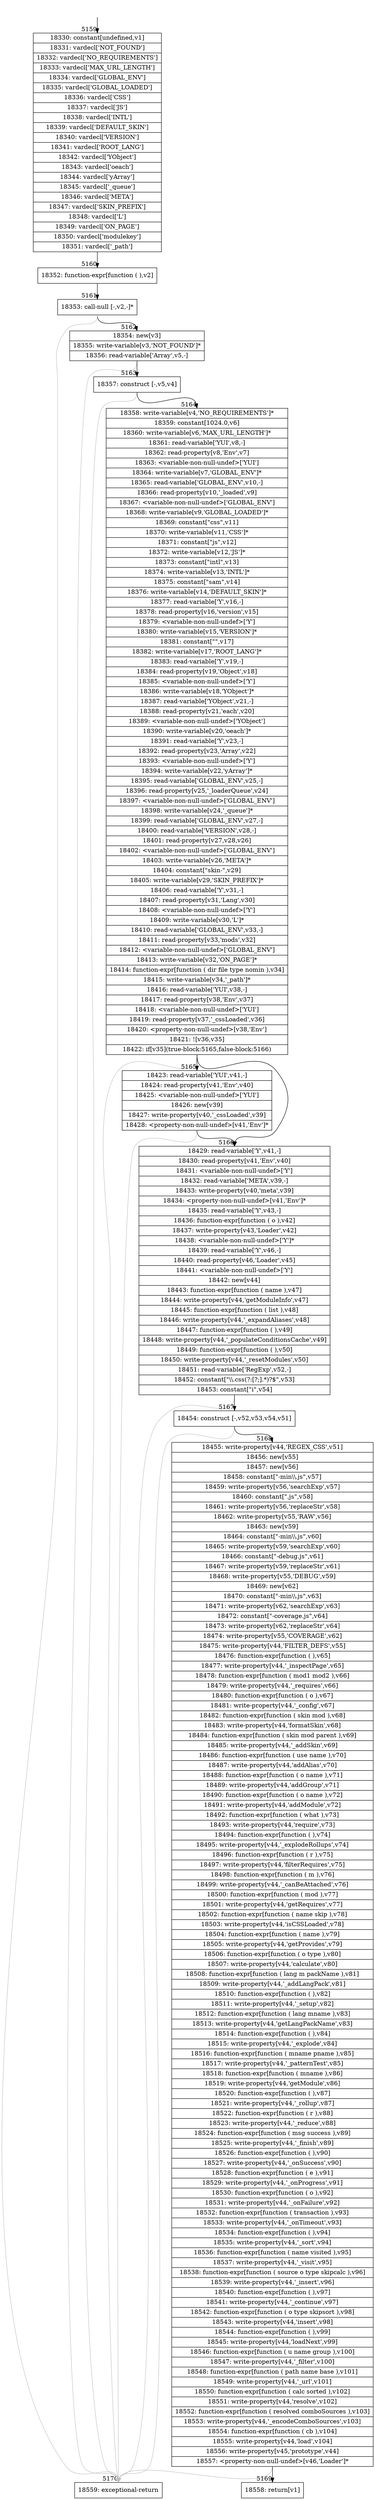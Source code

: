digraph {
rankdir="TD"
BB_entry174[shape=none,label=""];
BB_entry174 -> BB5159 [tailport=s, headport=n, headlabel="    5159"]
BB5159 [shape=record label="{18330: constant[undefined,v1]|18331: vardecl['NOT_FOUND']|18332: vardecl['NO_REQUIREMENTS']|18333: vardecl['MAX_URL_LENGTH']|18334: vardecl['GLOBAL_ENV']|18335: vardecl['GLOBAL_LOADED']|18336: vardecl['CSS']|18337: vardecl['JS']|18338: vardecl['INTL']|18339: vardecl['DEFAULT_SKIN']|18340: vardecl['VERSION']|18341: vardecl['ROOT_LANG']|18342: vardecl['YObject']|18343: vardecl['oeach']|18344: vardecl['yArray']|18345: vardecl['_queue']|18346: vardecl['META']|18347: vardecl['SKIN_PREFIX']|18348: vardecl['L']|18349: vardecl['ON_PAGE']|18350: vardecl['modulekey']|18351: vardecl['_path']}" ] 
BB5159 -> BB5160 [tailport=s, headport=n, headlabel="      5160"]
BB5160 [shape=record label="{18352: function-expr[function ( ),v2]}" ] 
BB5160 -> BB5161 [tailport=s, headport=n, headlabel="      5161"]
BB5161 [shape=record label="{18353: call-null [-,v2,-]*}" ] 
BB5161 -> BB5162 [tailport=s, headport=n, headlabel="      5162"]
BB5161 -> BB5170 [tailport=s, headport=n, color=gray, headlabel="      5170"]
BB5162 [shape=record label="{18354: new[v3]|18355: write-variable[v3,'NOT_FOUND']*|18356: read-variable['Array',v5,-]}" ] 
BB5162 -> BB5163 [tailport=s, headport=n, headlabel="      5163"]
BB5162 -> BB5170 [tailport=s, headport=n, color=gray]
BB5163 [shape=record label="{18357: construct [-,v5,v4]}" ] 
BB5163 -> BB5164 [tailport=s, headport=n, headlabel="      5164"]
BB5163 -> BB5170 [tailport=s, headport=n, color=gray]
BB5164 [shape=record label="{18358: write-variable[v4,'NO_REQUIREMENTS']*|18359: constant[1024.0,v6]|18360: write-variable[v6,'MAX_URL_LENGTH']*|18361: read-variable['YUI',v8,-]|18362: read-property[v8,'Env',v7]|18363: \<variable-non-null-undef\>['YUI']|18364: write-variable[v7,'GLOBAL_ENV']*|18365: read-variable['GLOBAL_ENV',v10,-]|18366: read-property[v10,'_loaded',v9]|18367: \<variable-non-null-undef\>['GLOBAL_ENV']|18368: write-variable[v9,'GLOBAL_LOADED']*|18369: constant[\"css\",v11]|18370: write-variable[v11,'CSS']*|18371: constant[\"js\",v12]|18372: write-variable[v12,'JS']*|18373: constant[\"intl\",v13]|18374: write-variable[v13,'INTL']*|18375: constant[\"sam\",v14]|18376: write-variable[v14,'DEFAULT_SKIN']*|18377: read-variable['Y',v16,-]|18378: read-property[v16,'version',v15]|18379: \<variable-non-null-undef\>['Y']|18380: write-variable[v15,'VERSION']*|18381: constant[\"\",v17]|18382: write-variable[v17,'ROOT_LANG']*|18383: read-variable['Y',v19,-]|18384: read-property[v19,'Object',v18]|18385: \<variable-non-null-undef\>['Y']|18386: write-variable[v18,'YObject']*|18387: read-variable['YObject',v21,-]|18388: read-property[v21,'each',v20]|18389: \<variable-non-null-undef\>['YObject']|18390: write-variable[v20,'oeach']*|18391: read-variable['Y',v23,-]|18392: read-property[v23,'Array',v22]|18393: \<variable-non-null-undef\>['Y']|18394: write-variable[v22,'yArray']*|18395: read-variable['GLOBAL_ENV',v25,-]|18396: read-property[v25,'_loaderQueue',v24]|18397: \<variable-non-null-undef\>['GLOBAL_ENV']|18398: write-variable[v24,'_queue']*|18399: read-variable['GLOBAL_ENV',v27,-]|18400: read-variable['VERSION',v28,-]|18401: read-property[v27,v28,v26]|18402: \<variable-non-null-undef\>['GLOBAL_ENV']|18403: write-variable[v26,'META']*|18404: constant[\"skin-\",v29]|18405: write-variable[v29,'SKIN_PREFIX']*|18406: read-variable['Y',v31,-]|18407: read-property[v31,'Lang',v30]|18408: \<variable-non-null-undef\>['Y']|18409: write-variable[v30,'L']*|18410: read-variable['GLOBAL_ENV',v33,-]|18411: read-property[v33,'mods',v32]|18412: \<variable-non-null-undef\>['GLOBAL_ENV']|18413: write-variable[v32,'ON_PAGE']*|18414: function-expr[function ( dir file type nomin ),v34]|18415: write-variable[v34,'_path']*|18416: read-variable['YUI',v38,-]|18417: read-property[v38,'Env',v37]|18418: \<variable-non-null-undef\>['YUI']|18419: read-property[v37,'_cssLoaded',v36]|18420: \<property-non-null-undef\>[v38,'Env']|18421: ![v36,v35]|18422: if[v35](true-block:5165,false-block:5166)}" ] 
BB5164 -> BB5165 [tailport=s, headport=n, headlabel="      5165"]
BB5164 -> BB5166 [tailport=s, headport=n, headlabel="      5166"]
BB5164 -> BB5170 [tailport=s, headport=n, color=gray]
BB5165 [shape=record label="{18423: read-variable['YUI',v41,-]|18424: read-property[v41,'Env',v40]|18425: \<variable-non-null-undef\>['YUI']|18426: new[v39]|18427: write-property[v40,'_cssLoaded',v39]|18428: \<property-non-null-undef\>[v41,'Env']*}" ] 
BB5165 -> BB5166 [tailport=s, headport=n]
BB5165 -> BB5170 [tailport=s, headport=n, color=gray]
BB5166 [shape=record label="{18429: read-variable['Y',v41,-]|18430: read-property[v41,'Env',v40]|18431: \<variable-non-null-undef\>['Y']|18432: read-variable['META',v39,-]|18433: write-property[v40,'meta',v39]|18434: \<property-non-null-undef\>[v41,'Env']*|18435: read-variable['Y',v43,-]|18436: function-expr[function ( o ),v42]|18437: write-property[v43,'Loader',v42]|18438: \<variable-non-null-undef\>['Y']*|18439: read-variable['Y',v46,-]|18440: read-property[v46,'Loader',v45]|18441: \<variable-non-null-undef\>['Y']|18442: new[v44]|18443: function-expr[function ( name ),v47]|18444: write-property[v44,'getModuleInfo',v47]|18445: function-expr[function ( list ),v48]|18446: write-property[v44,'_expandAliases',v48]|18447: function-expr[function ( ),v49]|18448: write-property[v44,'_populateConditionsCache',v49]|18449: function-expr[function ( ),v50]|18450: write-property[v44,'_resetModules',v50]|18451: read-variable['RegExp',v52,-]|18452: constant[\"\\\\.css(?:[?;].*)?$\",v53]|18453: constant[\"i\",v54]}" ] 
BB5166 -> BB5167 [tailport=s, headport=n, headlabel="      5167"]
BB5166 -> BB5170 [tailport=s, headport=n, color=gray]
BB5167 [shape=record label="{18454: construct [-,v52,v53,v54,v51]}" ] 
BB5167 -> BB5168 [tailport=s, headport=n, headlabel="      5168"]
BB5167 -> BB5170 [tailport=s, headport=n, color=gray]
BB5168 [shape=record label="{18455: write-property[v44,'REGEX_CSS',v51]|18456: new[v55]|18457: new[v56]|18458: constant[\"-min\\\\.js\",v57]|18459: write-property[v56,'searchExp',v57]|18460: constant[\".js\",v58]|18461: write-property[v56,'replaceStr',v58]|18462: write-property[v55,'RAW',v56]|18463: new[v59]|18464: constant[\"-min\\\\.js\",v60]|18465: write-property[v59,'searchExp',v60]|18466: constant[\"-debug.js\",v61]|18467: write-property[v59,'replaceStr',v61]|18468: write-property[v55,'DEBUG',v59]|18469: new[v62]|18470: constant[\"-min\\\\.js\",v63]|18471: write-property[v62,'searchExp',v63]|18472: constant[\"-coverage.js\",v64]|18473: write-property[v62,'replaceStr',v64]|18474: write-property[v55,'COVERAGE',v62]|18475: write-property[v44,'FILTER_DEFS',v55]|18476: function-expr[function ( ),v65]|18477: write-property[v44,'_inspectPage',v65]|18478: function-expr[function ( mod1 mod2 ),v66]|18479: write-property[v44,'_requires',v66]|18480: function-expr[function ( o ),v67]|18481: write-property[v44,'_config',v67]|18482: function-expr[function ( skin mod ),v68]|18483: write-property[v44,'formatSkin',v68]|18484: function-expr[function ( skin mod parent ),v69]|18485: write-property[v44,'_addSkin',v69]|18486: function-expr[function ( use name ),v70]|18487: write-property[v44,'addAlias',v70]|18488: function-expr[function ( o name ),v71]|18489: write-property[v44,'addGroup',v71]|18490: function-expr[function ( o name ),v72]|18491: write-property[v44,'addModule',v72]|18492: function-expr[function ( what ),v73]|18493: write-property[v44,'require',v73]|18494: function-expr[function ( ),v74]|18495: write-property[v44,'_explodeRollups',v74]|18496: function-expr[function ( r ),v75]|18497: write-property[v44,'filterRequires',v75]|18498: function-expr[function ( m ),v76]|18499: write-property[v44,'_canBeAttached',v76]|18500: function-expr[function ( mod ),v77]|18501: write-property[v44,'getRequires',v77]|18502: function-expr[function ( name skip ),v78]|18503: write-property[v44,'isCSSLoaded',v78]|18504: function-expr[function ( name ),v79]|18505: write-property[v44,'getProvides',v79]|18506: function-expr[function ( o type ),v80]|18507: write-property[v44,'calculate',v80]|18508: function-expr[function ( lang m packName ),v81]|18509: write-property[v44,'_addLangPack',v81]|18510: function-expr[function ( ),v82]|18511: write-property[v44,'_setup',v82]|18512: function-expr[function ( lang mname ),v83]|18513: write-property[v44,'getLangPackName',v83]|18514: function-expr[function ( ),v84]|18515: write-property[v44,'_explode',v84]|18516: function-expr[function ( mname pname ),v85]|18517: write-property[v44,'_patternTest',v85]|18518: function-expr[function ( mname ),v86]|18519: write-property[v44,'getModule',v86]|18520: function-expr[function ( ),v87]|18521: write-property[v44,'_rollup',v87]|18522: function-expr[function ( r ),v88]|18523: write-property[v44,'_reduce',v88]|18524: function-expr[function ( msg success ),v89]|18525: write-property[v44,'_finish',v89]|18526: function-expr[function ( ),v90]|18527: write-property[v44,'_onSuccess',v90]|18528: function-expr[function ( e ),v91]|18529: write-property[v44,'_onProgress',v91]|18530: function-expr[function ( o ),v92]|18531: write-property[v44,'_onFailure',v92]|18532: function-expr[function ( transaction ),v93]|18533: write-property[v44,'_onTimeout',v93]|18534: function-expr[function ( ),v94]|18535: write-property[v44,'_sort',v94]|18536: function-expr[function ( name visited ),v95]|18537: write-property[v44,'_visit',v95]|18538: function-expr[function ( source o type skipcalc ),v96]|18539: write-property[v44,'_insert',v96]|18540: function-expr[function ( ),v97]|18541: write-property[v44,'_continue',v97]|18542: function-expr[function ( o type skipsort ),v98]|18543: write-property[v44,'insert',v98]|18544: function-expr[function ( ),v99]|18545: write-property[v44,'loadNext',v99]|18546: function-expr[function ( u name group ),v100]|18547: write-property[v44,'_filter',v100]|18548: function-expr[function ( path name base ),v101]|18549: write-property[v44,'_url',v101]|18550: function-expr[function ( calc sorted ),v102]|18551: write-property[v44,'resolve',v102]|18552: function-expr[function ( resolved comboSources ),v103]|18553: write-property[v44,'_encodeComboSources',v103]|18554: function-expr[function ( cb ),v104]|18555: write-property[v44,'load',v104]|18556: write-property[v45,'prototype',v44]|18557: \<property-non-null-undef\>[v46,'Loader']*}" ] 
BB5168 -> BB5169 [tailport=s, headport=n, headlabel="      5169"]
BB5168 -> BB5170 [tailport=s, headport=n, color=gray]
BB5169 [shape=record label="{18558: return[v1]}" ] 
BB5170 [shape=record label="{18559: exceptional-return}" ] 
//#$~ 8446
}
